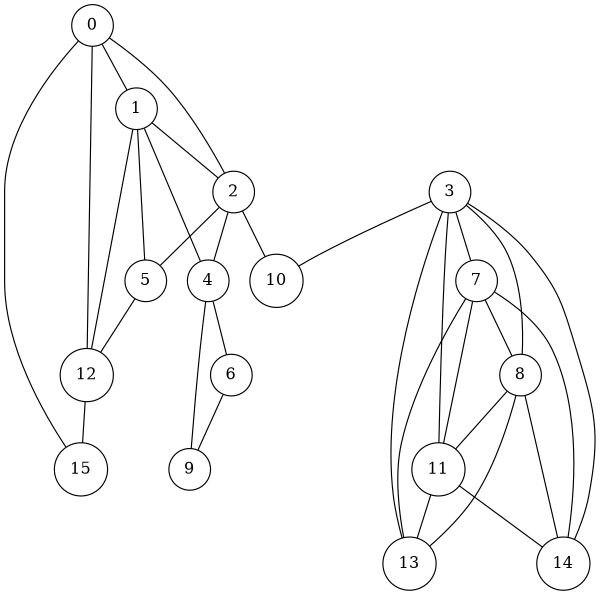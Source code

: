 graph { graph [size="4,4"]; node[shape=circle];
 0-- 1
 0-- 2
 0--12
 0--15
 1-- 2
 1-- 4
 1-- 5
 1--12
 2-- 4
 2-- 5
 2--10
 3-- 7
 3-- 8
 3--10
 3--11
 3--13
 3--14
 4-- 6
 4-- 9
 5--12
 6-- 9
 7-- 8
 7--11
 7--13
 7--14
 8--11
 8--13
 8--14
11--13
11--14
12--15

}
